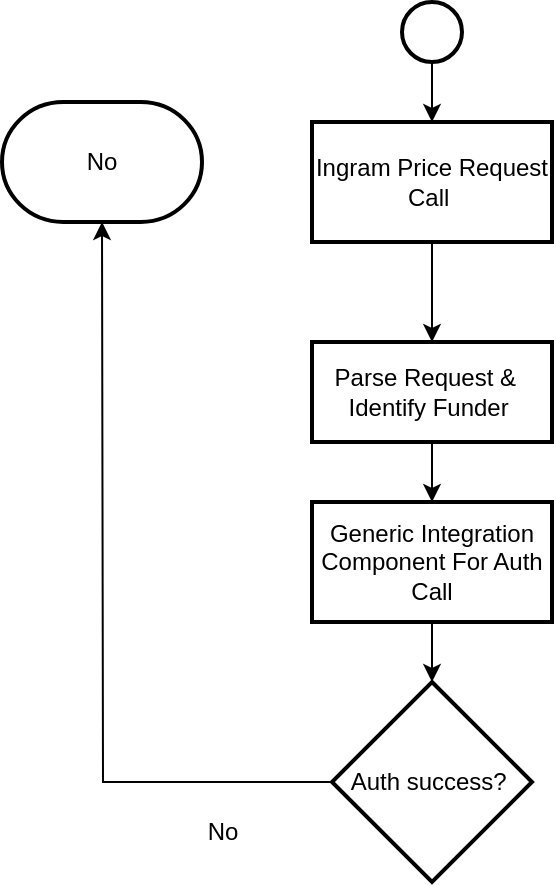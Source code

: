 <mxfile version="21.4.0" type="github">
  <diagram name="Page-1" id="_VYA6GNSWTRO3mJRv7M0">
    <mxGraphModel dx="794" dy="462" grid="1" gridSize="10" guides="1" tooltips="1" connect="1" arrows="1" fold="1" page="1" pageScale="1" pageWidth="850" pageHeight="1100" math="0" shadow="0">
      <root>
        <mxCell id="0" />
        <mxCell id="1" parent="0" />
        <mxCell id="jWgHVI19yJFmfZQgVaKP-4" value="" style="edgeStyle=orthogonalEdgeStyle;rounded=0;orthogonalLoop=1;jettySize=auto;html=1;" edge="1" parent="1" source="jWgHVI19yJFmfZQgVaKP-1" target="jWgHVI19yJFmfZQgVaKP-3">
          <mxGeometry relative="1" as="geometry" />
        </mxCell>
        <mxCell id="jWgHVI19yJFmfZQgVaKP-1" value="" style="strokeWidth=2;html=1;shape=mxgraph.flowchart.start_2;whiteSpace=wrap;" vertex="1" parent="1">
          <mxGeometry x="340" y="10" width="30" height="30" as="geometry" />
        </mxCell>
        <mxCell id="jWgHVI19yJFmfZQgVaKP-6" style="edgeStyle=orthogonalEdgeStyle;rounded=0;orthogonalLoop=1;jettySize=auto;html=1;entryX=0.5;entryY=0;entryDx=0;entryDy=0;" edge="1" parent="1" source="jWgHVI19yJFmfZQgVaKP-3" target="jWgHVI19yJFmfZQgVaKP-5">
          <mxGeometry relative="1" as="geometry" />
        </mxCell>
        <mxCell id="jWgHVI19yJFmfZQgVaKP-3" value="Ingram Price Request Call&amp;nbsp;" style="whiteSpace=wrap;html=1;strokeWidth=2;" vertex="1" parent="1">
          <mxGeometry x="295" y="70" width="120" height="60" as="geometry" />
        </mxCell>
        <mxCell id="jWgHVI19yJFmfZQgVaKP-8" style="edgeStyle=orthogonalEdgeStyle;rounded=0;orthogonalLoop=1;jettySize=auto;html=1;entryX=0.5;entryY=0;entryDx=0;entryDy=0;" edge="1" parent="1" source="jWgHVI19yJFmfZQgVaKP-5" target="jWgHVI19yJFmfZQgVaKP-7">
          <mxGeometry relative="1" as="geometry" />
        </mxCell>
        <mxCell id="jWgHVI19yJFmfZQgVaKP-5" value="Parse Request &amp;amp;&amp;nbsp;&amp;nbsp;&lt;br&gt;Identify Funder&amp;nbsp;" style="whiteSpace=wrap;html=1;strokeWidth=2;" vertex="1" parent="1">
          <mxGeometry x="295" y="180" width="120" height="50" as="geometry" />
        </mxCell>
        <mxCell id="jWgHVI19yJFmfZQgVaKP-10" style="edgeStyle=orthogonalEdgeStyle;rounded=0;orthogonalLoop=1;jettySize=auto;html=1;entryX=0.5;entryY=0;entryDx=0;entryDy=0;entryPerimeter=0;" edge="1" parent="1" source="jWgHVI19yJFmfZQgVaKP-7" target="jWgHVI19yJFmfZQgVaKP-9">
          <mxGeometry relative="1" as="geometry" />
        </mxCell>
        <mxCell id="jWgHVI19yJFmfZQgVaKP-7" value="Generic Integration Component For Auth Call" style="whiteSpace=wrap;html=1;strokeWidth=2;" vertex="1" parent="1">
          <mxGeometry x="295" y="260" width="120" height="60" as="geometry" />
        </mxCell>
        <object label="" No="" id="jWgHVI19yJFmfZQgVaKP-11">
          <mxCell style="edgeStyle=orthogonalEdgeStyle;rounded=0;orthogonalLoop=1;jettySize=auto;html=1;" edge="1" parent="1" source="jWgHVI19yJFmfZQgVaKP-9">
            <mxGeometry relative="1" as="geometry">
              <mxPoint x="190" y="120" as="targetPoint" />
            </mxGeometry>
          </mxCell>
        </object>
        <mxCell id="jWgHVI19yJFmfZQgVaKP-9" value="Auth success?&amp;nbsp;" style="strokeWidth=2;html=1;shape=mxgraph.flowchart.decision;whiteSpace=wrap;" vertex="1" parent="1">
          <mxGeometry x="305" y="350" width="100" height="100" as="geometry" />
        </mxCell>
        <mxCell id="jWgHVI19yJFmfZQgVaKP-12" value="No" style="strokeWidth=2;html=1;shape=mxgraph.flowchart.terminator;whiteSpace=wrap;" vertex="1" parent="1">
          <mxGeometry x="140" y="60" width="100" height="60" as="geometry" />
        </mxCell>
        <mxCell id="jWgHVI19yJFmfZQgVaKP-14" value="No" style="text;html=1;align=center;verticalAlign=middle;resizable=0;points=[];autosize=1;strokeColor=none;fillColor=none;" vertex="1" parent="1">
          <mxGeometry x="230" y="410" width="40" height="30" as="geometry" />
        </mxCell>
      </root>
    </mxGraphModel>
  </diagram>
</mxfile>
